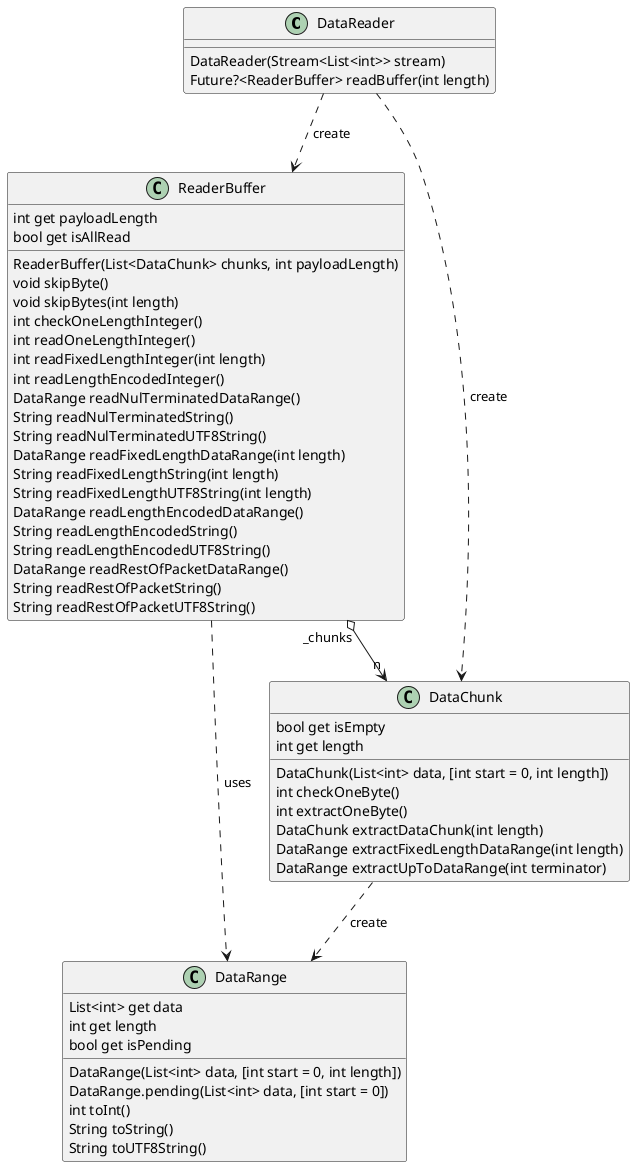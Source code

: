 @startuml

class DataReader {
    DataReader(Stream<List<int>> stream)
    Future?<ReaderBuffer> readBuffer(int length)
}

class ReaderBuffer {
    int get payloadLength
    bool get isAllRead
    ReaderBuffer(List<DataChunk> chunks, int payloadLength)
    void skipByte()
    void skipBytes(int length)
    int checkOneLengthInteger()
    int readOneLengthInteger()
    int readFixedLengthInteger(int length)
    int readLengthEncodedInteger()
    DataRange readNulTerminatedDataRange()
    String readNulTerminatedString()
    String readNulTerminatedUTF8String()
    DataRange readFixedLengthDataRange(int length)
    String readFixedLengthString(int length)
    String readFixedLengthUTF8String(int length)
    DataRange readLengthEncodedDataRange()
    String readLengthEncodedString()
    String readLengthEncodedUTF8String()
    DataRange readRestOfPacketDataRange()
    String readRestOfPacketString()
    String readRestOfPacketUTF8String()
}

class DataChunk {
    bool get isEmpty
    int get length
    DataChunk(List<int> data, [int start = 0, int length])
    int checkOneByte()
    int extractOneByte()
    DataChunk extractDataChunk(int length)
    DataRange extractFixedLengthDataRange(int length)
    DataRange extractUpToDataRange(int terminator)
}

class DataRange {
    List<int> get data
    int get length
    bool get isPending
    DataRange(List<int> data, [int start = 0, int length])
    DataRange.pending(List<int> data, [int start = 0])
    int toInt()
    String toString()
    String toUTF8String()
}

DataChunk ..> DataRange : create
ReaderBuffer ..> DataRange : uses
ReaderBuffer "_chunks" o--> "n" DataChunk
DataReader ..> DataChunk : create
DataReader ..> ReaderBuffer : create

@enduml